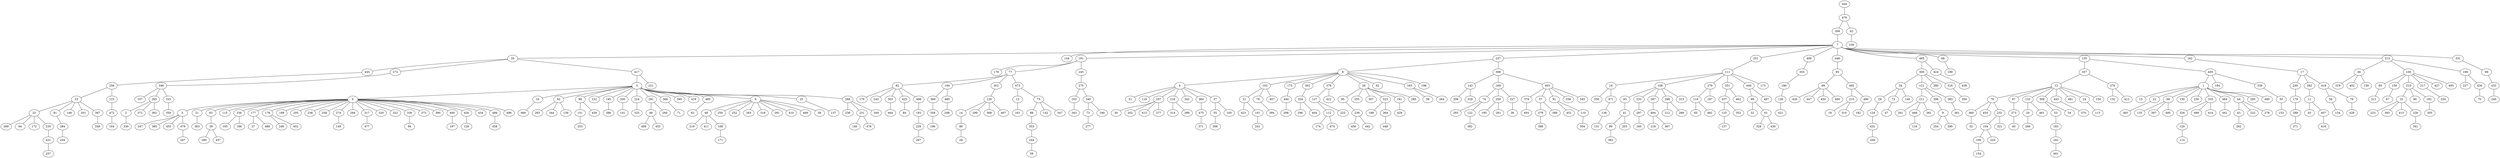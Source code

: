 graph G {
  444;
  476;
  309;
  42;
  7;
  109;
  35;
  144;
  191;
  237;
  251;
  409;
  446;
  465;
  66;
  155;
  162;
  213;
  331;
  445;
  272;
  417;
  176;
  77;
  245;
  8;
  398;
  111;
  355;
  85;
  300;
  424;
  190;
  357;
  459;
  17;
  46;
  100;
  199;
  96;
  256;
  346;
  3;
  221;
  82;
  194;
  301;
  473;
  275;
  4;
  102;
  175;
  302;
  376;
  26;
  62;
  163;
  198;
  143;
  169;
  403;
  19;
  108;
  279;
  351;
  449;
  173;
  186;
  69;
  492;
  34;
  121;
  380;
  316;
  438;
  12;
  276;
  1;
  184;
  339;
  249;
  282;
  418;
  319;
  402;
  158;
  60;
  159;
  210;
  217;
  427;
  405;
  227;
  436;
  433;
  33;
  123;
  107;
  265;
  333;
  0;
  16;
  92;
  98;
  152;
  195;
  200;
  224;
  291;
  366;
  395;
  419;
  485;
  6;
  25;
  268;
  170;
  243;
  303;
  425;
  498;
  369;
  480;
  120;
  13;
  75;
  103;
  340;
  51;
  118;
  167;
  216;
  342;
  384;
  37;
  31;
  78;
  457;
  440;
  334;
  127;
  422;
  95;
  255;
  307;
  323;
  181;
  285;
  38;
  264;
  206;
  329;
  74;
  259;
  327;
  378;
  57;
  91;
  338;
  345;
  356;
  471;
  93;
  233;
  287;
  288;
  313;
  119;
  187;
  337;
  462;
  99;
  487;
  136;
  420;
  447;
  450;
  460;
  215;
  486;
  28;
  72;
  146;
  211;
  396;
  383;
  350;
  76;
  97;
  133;
  308;
  443;
  481;
  24;
  150;
  132;
  412;
  15;
  22;
  68;
  130;
  230;
  335;
  484;
  44;
  295;
  490;
  50;
  179;
  11;
  56;
  79;
  311;
  67;
  10;
  90;
  192;
  234;
  70;
  240;
  23;
  81;
  148;
  201;
  387;
  472;
  2;
  372;
  392;
  359;
  5;
  21;
  83;
  115;
  156;
  177;
  178;
  189;
  205;
  238;
  258;
  274;
  294;
  317;
  320;
  322;
  336;
  373;
  390;
  400;
  426;
  434;
  489;
  496;
  466;
  263;
  344;
  139;
  151;
  439;
  386;
  141;
  325;
  49;
  260;
  71;
  63;
  48;
  250;
  252;
  283;
  318;
  391;
  410;
  469;
  58;
  137;
  236;
  231;
  349;
  464;
  84;
  193;
  358;
  208;
  14;
  299;
  368;
  467;
  161;
  88;
  142;
  347;
  343;
  73;
  180;
  30;
  202;
  413;
  377;
  314;
  399;
  475;
  55;
  165;
  423;
  101;
  394;
  298;
  296;
  404;
  112;
  225;
  239;
  188;
  364;
  429;
  293;
  122;
  185;
  281;
  36;
  493;
  379;
  389;
  451;
  110;
  138;
  41;
  297;
  494;
  212;
  286;
  65;
  482;
  125;
  352;
  32;
  61;
  421;
  18;
  310;
  182;
  124;
  47;
  261;
  468;
  381;
  9;
  361;
  360;
  454;
  232;
  273;
  20;
  461;
  53;
  54;
  370;
  113;
  365;
  135;
  397;
  495;
  326;
  499;
  414;
  441;
  43;
  222;
  278;
  153;
  289;
  45;
  407;
  134;
  428;
  223;
  393;
  415;
  226;
  305;
  269;
  64;
  172;
  235;
  284;
  248;
  164;
  330;
  247;
  385;
  455;
  479;
  363;
  39;
  105;
  166;
  27;
  488;
  246;
  452;
  149;
  477;
  94;
  197;
  128;
  458;
  253;
  408;
  453;
  219;
  411;
  168;
  140;
  478;
  229;
  196;
  86;
  353;
  277;
  371;
  306;
  241;
  174;
  474;
  456;
  442;
  448;
  382;
  388;
  304;
  131;
  89;
  203;
  160;
  218;
  367;
  157;
  328;
  430;
  432;
  116;
  254;
  290;
  52;
  104;
  321;
  40;
  266;
  183;
  129;
  262;
  271;
  416;
  341;
  431;
  204;
  207;
  280;
  437;
  171;
  267;
  29;
  244;
  362;
  209;
  106;
  220;
  242;
  114;
  257;
  59;
  154;
  401;
   444 -- 476;
   476 -- 309;
   476 -- 42;
   309 -- 7;
   42 -- 109;
   7 -- 35;
   7 -- 144;
   7 -- 191;
   7 -- 237;
   7 -- 251;
   7 -- 409;
   7 -- 446;
   7 -- 465;
   7 -- 66;
   7 -- 155;
   7 -- 162;
   7 -- 213;
   7 -- 331;
   35 -- 445;
   35 -- 272;
   35 -- 417;
   191 -- 176;
   191 -- 77;
   191 -- 245;
   237 -- 8;
   237 -- 398;
   251 -- 111;
   409 -- 355;
   446 -- 85;
   465 -- 300;
   465 -- 424;
   66 -- 190;
   155 -- 357;
   155 -- 459;
   162 -- 17;
   213 -- 46;
   213 -- 100;
   213 -- 199;
   331 -- 96;
   445 -- 256;
   272 -- 346;
   417 -- 3;
   417 -- 221;
   77 -- 82;
   77 -- 194;
   77 -- 301;
   77 -- 473;
   245 -- 275;
   8 -- 4;
   8 -- 102;
   8 -- 175;
   8 -- 302;
   8 -- 376;
   8 -- 26;
   8 -- 62;
   8 -- 163;
   8 -- 198;
   398 -- 143;
   398 -- 169;
   398 -- 403;
   111 -- 19;
   111 -- 108;
   111 -- 279;
   111 -- 351;
   111 -- 449;
   111 -- 173;
   355 -- 186;
   85 -- 69;
   85 -- 492;
   300 -- 34;
   300 -- 121;
   300 -- 380;
   300 -- 316;
   424 -- 438;
   357 -- 12;
   357 -- 276;
   459 -- 1;
   459 -- 184;
   459 -- 339;
   17 -- 249;
   17 -- 282;
   17 -- 418;
   46 -- 319;
   46 -- 402;
   46 -- 158;
   100 -- 60;
   100 -- 159;
   100 -- 210;
   100 -- 217;
   100 -- 427;
   100 -- 405;
   199 -- 227;
   199 -- 436;
   96 -- 433;
   256 -- 33;
   256 -- 123;
   346 -- 107;
   346 -- 265;
   346 -- 333;
   3 -- 0;
   3 -- 16;
   3 -- 92;
   3 -- 98;
   3 -- 152;
   3 -- 195;
   3 -- 200;
   3 -- 224;
   3 -- 291;
   3 -- 366;
   3 -- 395;
   3 -- 419;
   3 -- 485;
   3 -- 6;
   3 -- 25;
   3 -- 268;
   82 -- 170;
   82 -- 243;
   82 -- 303;
   82 -- 425;
   82 -- 498;
   194 -- 369;
   194 -- 480;
   301 -- 120;
   473 -- 13;
   473 -- 75;
   275 -- 103;
   275 -- 340;
   4 -- 51;
   4 -- 118;
   4 -- 167;
   4 -- 216;
   4 -- 342;
   4 -- 384;
   4 -- 37;
   102 -- 31;
   102 -- 78;
   102 -- 457;
   175 -- 440;
   302 -- 334;
   376 -- 127;
   376 -- 422;
   26 -- 95;
   26 -- 255;
   26 -- 307;
   26 -- 323;
   26 -- 181;
   26 -- 285;
   163 -- 38;
   163 -- 264;
   143 -- 206;
   143 -- 329;
   169 -- 74;
   169 -- 259;
   169 -- 327;
   403 -- 378;
   403 -- 57;
   403 -- 91;
   403 -- 338;
   403 -- 345;
   19 -- 356;
   19 -- 471;
   108 -- 93;
   108 -- 233;
   108 -- 287;
   108 -- 288;
   108 -- 313;
   279 -- 119;
   279 -- 187;
   351 -- 337;
   351 -- 462;
   449 -- 99;
   449 -- 487;
   186 -- 136;
   69 -- 420;
   69 -- 447;
   69 -- 450;
   69 -- 460;
   492 -- 215;
   492 -- 486;
   34 -- 28;
   34 -- 72;
   34 -- 146;
   121 -- 211;
   121 -- 396;
   121 -- 383;
   316 -- 350;
   12 -- 76;
   12 -- 97;
   12 -- 133;
   12 -- 308;
   12 -- 443;
   12 -- 481;
   12 -- 24;
   12 -- 150;
   276 -- 132;
   276 -- 412;
   1 -- 15;
   1 -- 22;
   1 -- 68;
   1 -- 130;
   1 -- 230;
   1 -- 335;
   1 -- 484;
   1 -- 44;
   1 -- 295;
   1 -- 490;
   339 -- 50;
   249 -- 179;
   282 -- 11;
   418 -- 56;
   418 -- 79;
   60 -- 311;
   159 -- 67;
   210 -- 10;
   210 -- 90;
   210 -- 192;
   217 -- 234;
   436 -- 70;
   433 -- 240;
   33 -- 23;
   33 -- 81;
   33 -- 148;
   33 -- 201;
   33 -- 387;
   123 -- 472;
   265 -- 2;
   265 -- 372;
   265 -- 392;
   333 -- 359;
   0 -- 5;
   0 -- 21;
   0 -- 83;
   0 -- 115;
   0 -- 156;
   0 -- 177;
   0 -- 178;
   0 -- 189;
   0 -- 205;
   0 -- 238;
   0 -- 258;
   0 -- 274;
   0 -- 294;
   0 -- 317;
   0 -- 320;
   0 -- 322;
   0 -- 336;
   0 -- 373;
   0 -- 390;
   0 -- 400;
   0 -- 426;
   0 -- 434;
   0 -- 489;
   0 -- 496;
   16 -- 466;
   92 -- 263;
   92 -- 344;
   92 -- 139;
   98 -- 151;
   98 -- 439;
   195 -- 386;
   200 -- 141;
   224 -- 325;
   291 -- 49;
   291 -- 260;
   366 -- 71;
   485 -- 63;
   6 -- 48;
   6 -- 250;
   6 -- 252;
   6 -- 283;
   6 -- 318;
   6 -- 391;
   6 -- 410;
   6 -- 469;
   6 -- 58;
   25 -- 137;
   268 -- 236;
   268 -- 231;
   268 -- 349;
   303 -- 464;
   425 -- 84;
   498 -- 193;
   369 -- 358;
   480 -- 208;
   120 -- 14;
   120 -- 299;
   120 -- 368;
   120 -- 467;
   13 -- 161;
   75 -- 88;
   75 -- 142;
   75 -- 347;
   103 -- 343;
   340 -- 73;
   340 -- 180;
   167 -- 30;
   167 -- 202;
   167 -- 413;
   167 -- 377;
   216 -- 314;
   216 -- 399;
   384 -- 475;
   37 -- 55;
   37 -- 165;
   31 -- 423;
   31 -- 101;
   78 -- 394;
   440 -- 298;
   334 -- 296;
   334 -- 404;
   127 -- 112;
   127 -- 225;
   95 -- 239;
   323 -- 188;
   323 -- 364;
   181 -- 429;
   74 -- 293;
   74 -- 122;
   259 -- 185;
   259 -- 281;
   327 -- 36;
   378 -- 493;
   57 -- 379;
   57 -- 389;
   91 -- 451;
   91 -- 110;
   471 -- 138;
   93 -- 41;
   233 -- 297;
   287 -- 494;
   288 -- 212;
   288 -- 286;
   119 -- 65;
   119 -- 482;
   337 -- 125;
   337 -- 352;
   99 -- 32;
   99 -- 61;
   136 -- 421;
   215 -- 18;
   215 -- 310;
   486 -- 182;
   28 -- 124;
   72 -- 47;
   211 -- 261;
   211 -- 468;
   211 -- 381;
   396 -- 9;
   383 -- 361;
   76 -- 360;
   76 -- 454;
   76 -- 232;
   97 -- 273;
   133 -- 20;
   133 -- 461;
   308 -- 53;
   308 -- 54;
   443 -- 370;
   24 -- 113;
   22 -- 365;
   68 -- 135;
   68 -- 397;
   68 -- 495;
   335 -- 326;
   335 -- 499;
   335 -- 414;
   484 -- 441;
   44 -- 43;
   44 -- 222;
   44 -- 278;
   50 -- 153;
   179 -- 289;
   11 -- 45;
   11 -- 407;
   56 -- 134;
   79 -- 428;
   10 -- 223;
   10 -- 393;
   10 -- 415;
   10 -- 226;
   192 -- 305;
   23 -- 269;
   23 -- 64;
   23 -- 172;
   23 -- 235;
   81 -- 284;
   387 -- 248;
   472 -- 164;
   2 -- 330;
   5 -- 247;
   5 -- 385;
   5 -- 455;
   5 -- 479;
   21 -- 363;
   83 -- 39;
   156 -- 105;
   156 -- 166;
   177 -- 27;
   177 -- 488;
   178 -- 246;
   178 -- 452;
   274 -- 149;
   317 -- 477;
   336 -- 94;
   400 -- 197;
   426 -- 128;
   489 -- 458;
   151 -- 253;
   49 -- 408;
   49 -- 453;
   48 -- 219;
   48 -- 411;
   48 -- 168;
   231 -- 140;
   231 -- 478;
   193 -- 229;
   358 -- 196;
   14 -- 86;
   88 -- 353;
   73 -- 277;
   475 -- 371;
   55 -- 306;
   101 -- 241;
   112 -- 174;
   112 -- 474;
   239 -- 456;
   239 -- 442;
   364 -- 448;
   122 -- 382;
   379 -- 388;
   110 -- 304;
   138 -- 131;
   41 -- 89;
   41 -- 203;
   297 -- 160;
   494 -- 218;
   494 -- 367;
   125 -- 157;
   61 -- 328;
   61 -- 430;
   124 -- 432;
   468 -- 116;
   9 -- 254;
   9 -- 290;
   360 -- 52;
   232 -- 104;
   232 -- 321;
   273 -- 40;
   20 -- 266;
   53 -- 183;
   326 -- 129;
   43 -- 262;
   289 -- 271;
   407 -- 416;
   226 -- 341;
   235 -- 431;
   284 -- 204;
   479 -- 207;
   39 -- 280;
   39 -- 437;
   168 -- 171;
   229 -- 267;
   86 -- 29;
   353 -- 244;
   89 -- 362;
   432 -- 209;
   104 -- 106;
   104 -- 220;
   183 -- 242;
   129 -- 114;
   431 -- 257;
   244 -- 59;
   106 -- 154;
   242 -- 401;
}
